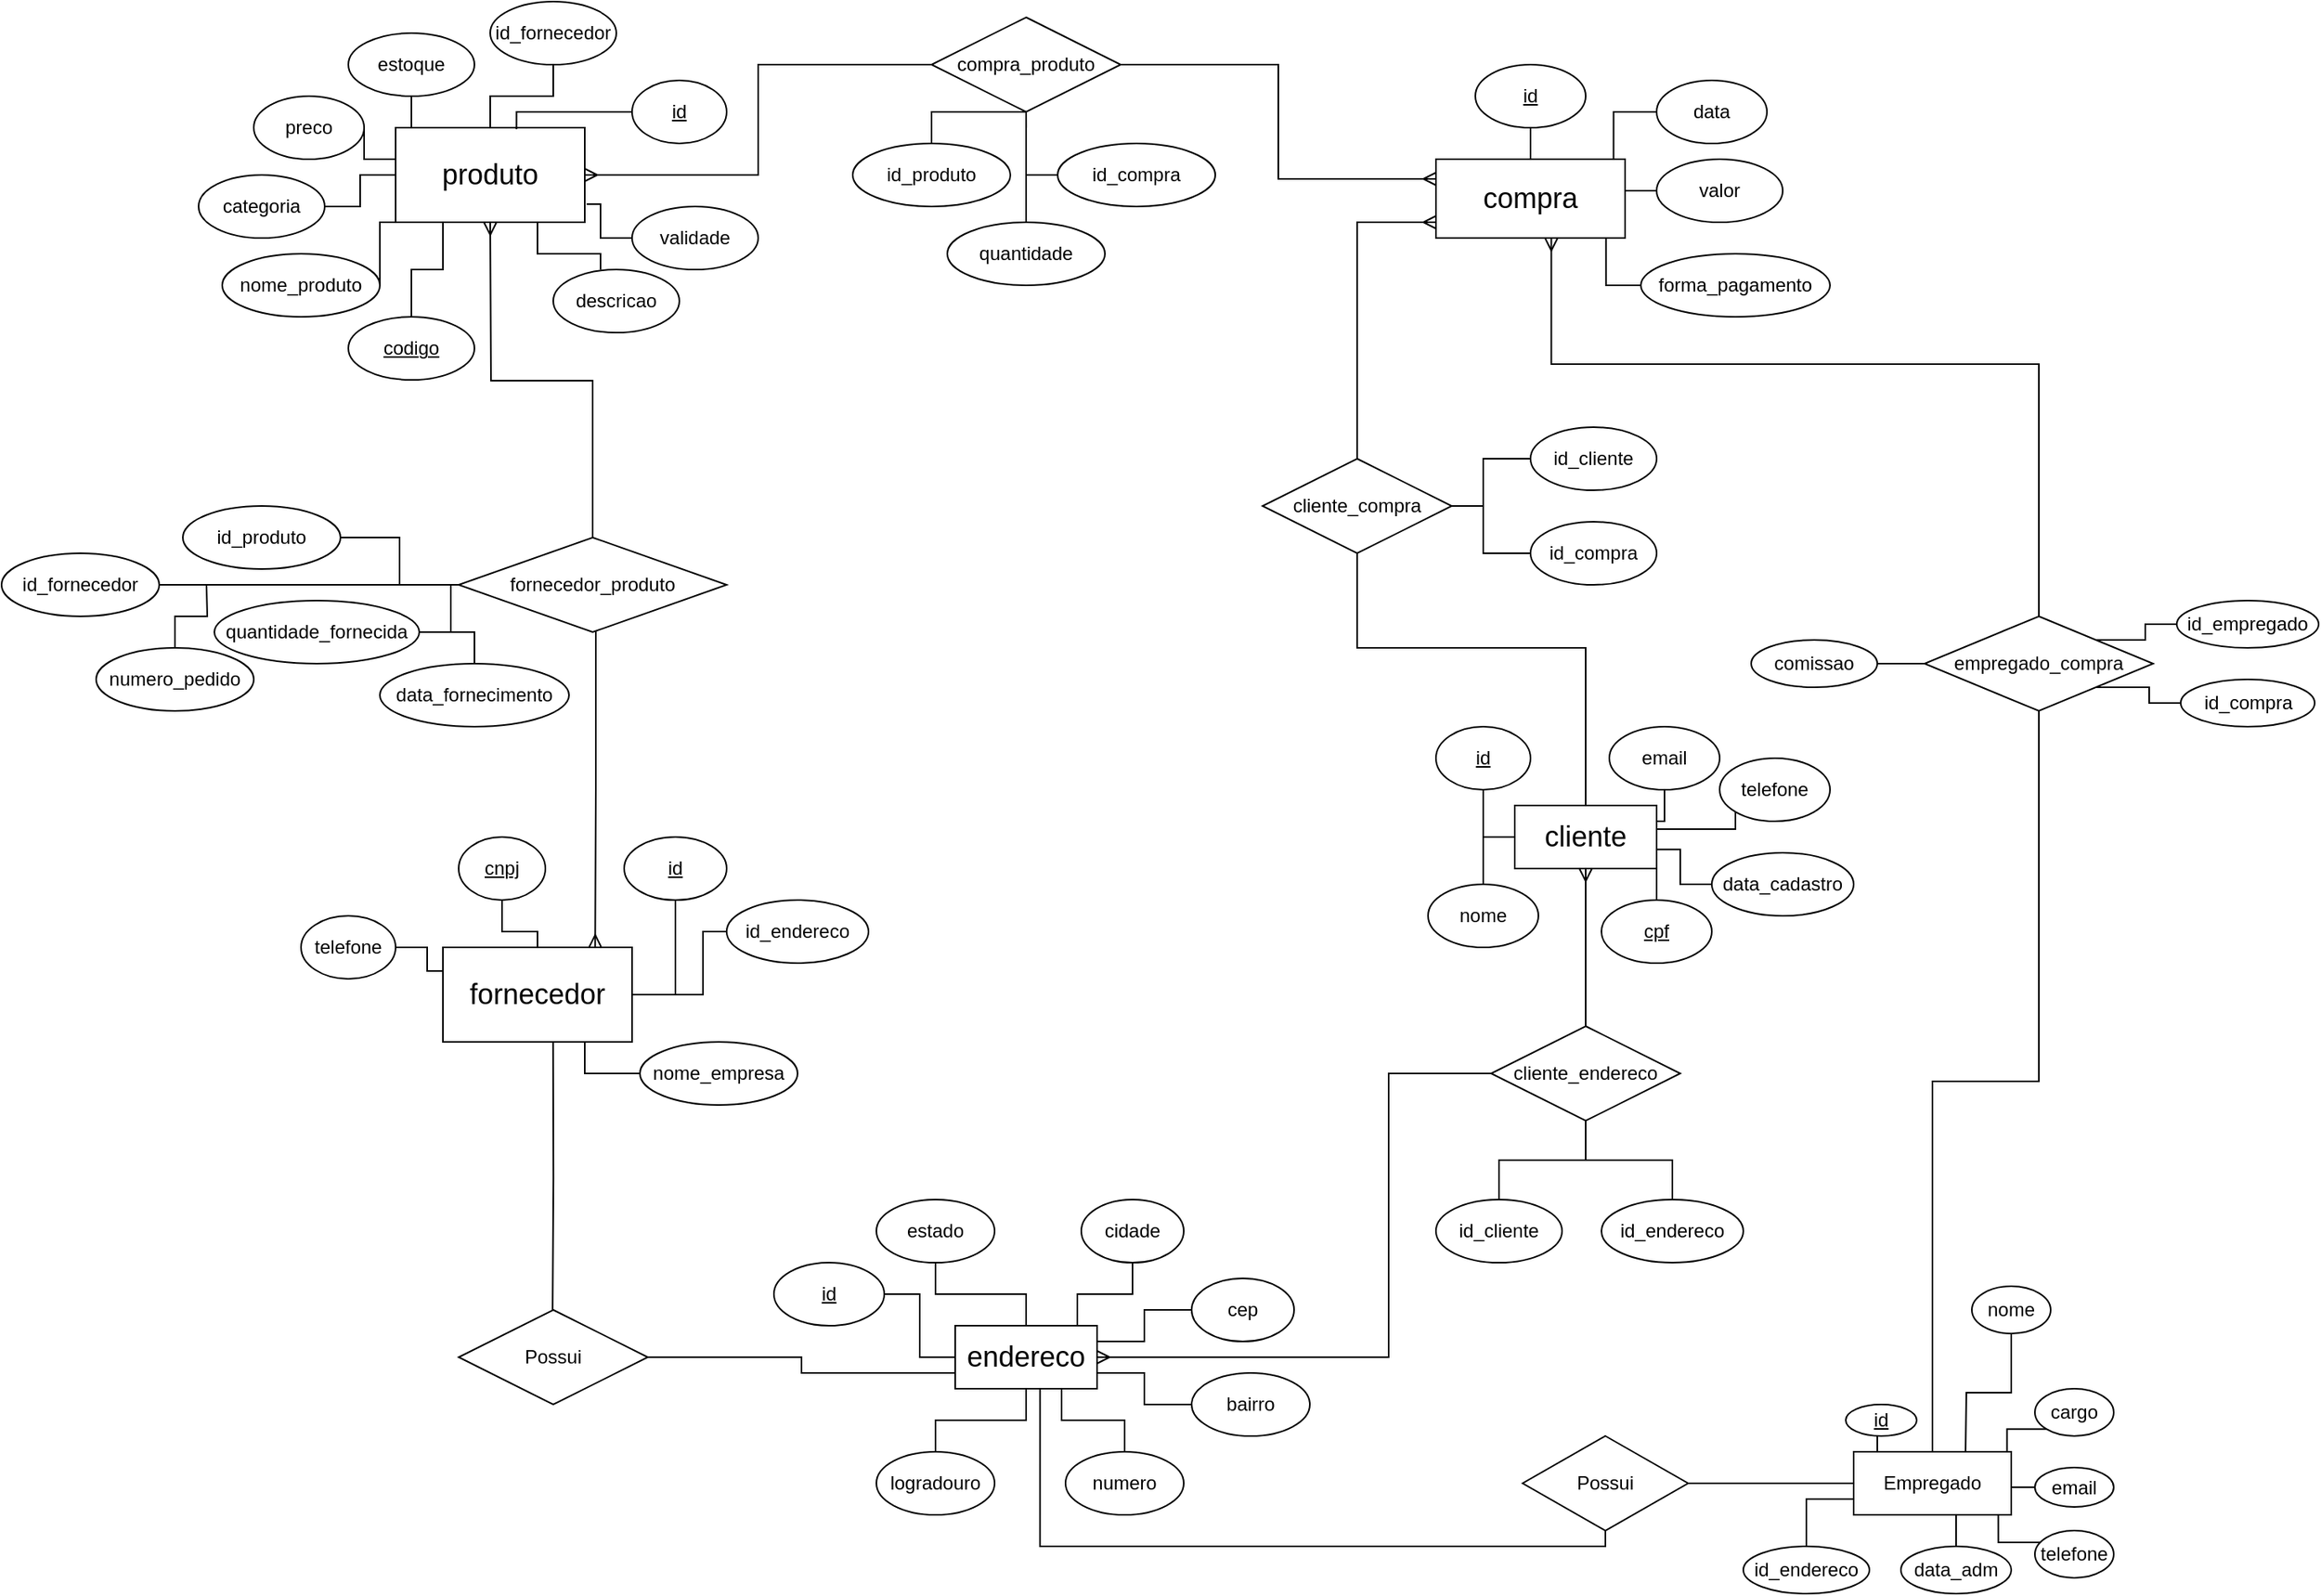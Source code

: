 <mxfile version="21.7.5" type="device">
  <diagram id="R2lEEEUBdFMjLlhIrx00" name="Page-1">
    <mxGraphModel dx="2751" dy="2573" grid="1" gridSize="10" guides="1" tooltips="1" connect="1" arrows="1" fold="1" page="1" pageScale="1" pageWidth="1100" pageHeight="1700" background="none" math="0" shadow="0" extFonts="Permanent Marker^https://fonts.googleapis.com/css?family=Permanent+Marker">
      <root>
        <mxCell id="0" />
        <mxCell id="1" parent="0" />
        <mxCell id="u0Waulj6cbrL7kYw__7z-2" value="&lt;font style=&quot;font-size: 18px;&quot;&gt;produto&lt;/font&gt;" style="rounded=0;whiteSpace=wrap;html=1;" parent="1" vertex="1">
          <mxGeometry x="-450" y="-1000" width="120" height="60" as="geometry" />
        </mxCell>
        <mxCell id="M-Kk_DBBXMK0dHsBA82f-29" style="edgeStyle=orthogonalEdgeStyle;rounded=0;orthogonalLoop=1;jettySize=auto;html=1;entryX=0.083;entryY=1;entryDx=0;entryDy=0;entryPerimeter=0;endArrow=none;endFill=0;" parent="1" source="u0Waulj6cbrL7kYw__7z-3" target="u0Waulj6cbrL7kYw__7z-2" edge="1">
          <mxGeometry relative="1" as="geometry">
            <Array as="points">
              <mxPoint x="-460" y="-940" />
            </Array>
          </mxGeometry>
        </mxCell>
        <mxCell id="u0Waulj6cbrL7kYw__7z-3" value="&lt;span style=&quot;font-weight: normal;&quot;&gt;nome_produto&lt;/span&gt;" style="ellipse;whiteSpace=wrap;html=1;fontStyle=1" parent="1" vertex="1">
          <mxGeometry x="-560" y="-920" width="100" height="40" as="geometry" />
        </mxCell>
        <mxCell id="M-Kk_DBBXMK0dHsBA82f-142" style="edgeStyle=orthogonalEdgeStyle;rounded=0;orthogonalLoop=1;jettySize=auto;html=1;entryX=0.25;entryY=1;entryDx=0;entryDy=0;endArrow=none;endFill=0;" parent="1" source="u0Waulj6cbrL7kYw__7z-4" target="u0Waulj6cbrL7kYw__7z-2" edge="1">
          <mxGeometry relative="1" as="geometry" />
        </mxCell>
        <mxCell id="u0Waulj6cbrL7kYw__7z-4" value="&lt;u&gt;codigo&lt;/u&gt;" style="ellipse;whiteSpace=wrap;html=1;" parent="1" vertex="1">
          <mxGeometry x="-480" y="-880" width="80" height="40" as="geometry" />
        </mxCell>
        <mxCell id="u0Waulj6cbrL7kYw__7z-5" value="descricao" style="ellipse;whiteSpace=wrap;html=1;" parent="1" vertex="1">
          <mxGeometry x="-350" y="-910" width="80" height="40" as="geometry" />
        </mxCell>
        <mxCell id="M-Kk_DBBXMK0dHsBA82f-87" value="" style="edgeStyle=orthogonalEdgeStyle;rounded=0;orthogonalLoop=1;jettySize=auto;html=1;endArrow=none;endFill=0;" parent="1" source="u0Waulj6cbrL7kYw__7z-6" target="u0Waulj6cbrL7kYw__7z-2" edge="1">
          <mxGeometry relative="1" as="geometry" />
        </mxCell>
        <mxCell id="u0Waulj6cbrL7kYw__7z-6" value="&lt;span style=&quot;font-weight: normal;&quot;&gt;categoria&lt;/span&gt;" style="ellipse;whiteSpace=wrap;html=1;fontStyle=1" parent="1" vertex="1">
          <mxGeometry x="-575" y="-970" width="80" height="40" as="geometry" />
        </mxCell>
        <mxCell id="u0Waulj6cbrL7kYw__7z-7" value="&lt;span style=&quot;font-weight: normal;&quot;&gt;preco&lt;/span&gt;" style="ellipse;whiteSpace=wrap;html=1;fontStyle=1" parent="1" vertex="1">
          <mxGeometry x="-540" y="-1020" width="70" height="40" as="geometry" />
        </mxCell>
        <mxCell id="M-Kk_DBBXMK0dHsBA82f-26" style="edgeStyle=orthogonalEdgeStyle;rounded=0;orthogonalLoop=1;jettySize=auto;html=1;entryX=0.25;entryY=0;entryDx=0;entryDy=0;endArrow=none;endFill=0;" parent="1" source="u0Waulj6cbrL7kYw__7z-8" target="u0Waulj6cbrL7kYw__7z-2" edge="1">
          <mxGeometry relative="1" as="geometry" />
        </mxCell>
        <mxCell id="u0Waulj6cbrL7kYw__7z-8" value="&lt;span style=&quot;font-weight: normal;&quot;&gt;estoque&lt;/span&gt;" style="ellipse;whiteSpace=wrap;html=1;fontStyle=1" parent="1" vertex="1">
          <mxGeometry x="-480" y="-1060" width="80" height="40" as="geometry" />
        </mxCell>
        <mxCell id="u0Waulj6cbrL7kYw__7z-9" value="" style="endArrow=none;html=1;rounded=0;entryX=0.75;entryY=1;entryDx=0;entryDy=0;" parent="1" target="u0Waulj6cbrL7kYw__7z-2" edge="1">
          <mxGeometry width="50" height="50" relative="1" as="geometry">
            <mxPoint x="-320" y="-910" as="sourcePoint" />
            <mxPoint x="-270" y="-960" as="targetPoint" />
            <Array as="points">
              <mxPoint x="-320" y="-920" />
              <mxPoint x="-360" y="-920" />
            </Array>
          </mxGeometry>
        </mxCell>
        <mxCell id="u0Waulj6cbrL7kYw__7z-13" value="" style="endArrow=none;html=1;rounded=0;exitX=1;exitY=0.5;exitDx=0;exitDy=0;" parent="1" source="u0Waulj6cbrL7kYw__7z-7" edge="1">
          <mxGeometry width="50" height="50" relative="1" as="geometry">
            <mxPoint x="-460" y="-960" as="sourcePoint" />
            <mxPoint x="-450" y="-980" as="targetPoint" />
            <Array as="points">
              <mxPoint x="-470" y="-980" />
            </Array>
          </mxGeometry>
        </mxCell>
        <mxCell id="u0Waulj6cbrL7kYw__7z-16" value="&lt;font style=&quot;font-size: 18px;&quot;&gt;cliente&lt;br&gt;&lt;/font&gt;" style="rounded=0;whiteSpace=wrap;html=1;" parent="1" vertex="1">
          <mxGeometry x="260" y="-570" width="90" height="40" as="geometry" />
        </mxCell>
        <mxCell id="qwGrxkF3Ybjj59Ug6xA2-4" style="edgeStyle=orthogonalEdgeStyle;rounded=0;orthogonalLoop=1;jettySize=auto;html=1;entryX=0;entryY=0.5;entryDx=0;entryDy=0;endArrow=none;endFill=0;" edge="1" parent="1" source="u0Waulj6cbrL7kYw__7z-17" target="u0Waulj6cbrL7kYw__7z-16">
          <mxGeometry relative="1" as="geometry" />
        </mxCell>
        <mxCell id="u0Waulj6cbrL7kYw__7z-17" value="&lt;span style=&quot;font-weight: normal;&quot;&gt;nome&lt;/span&gt;" style="ellipse;whiteSpace=wrap;html=1;fontStyle=1" parent="1" vertex="1">
          <mxGeometry x="205" y="-520" width="70" height="40" as="geometry" />
        </mxCell>
        <mxCell id="M-Kk_DBBXMK0dHsBA82f-85" style="edgeStyle=orthogonalEdgeStyle;rounded=0;orthogonalLoop=1;jettySize=auto;html=1;entryX=0.911;entryY=0.998;entryDx=0;entryDy=0;entryPerimeter=0;endArrow=none;endFill=0;" parent="1" source="u0Waulj6cbrL7kYw__7z-18" target="u0Waulj6cbrL7kYw__7z-16" edge="1">
          <mxGeometry relative="1" as="geometry" />
        </mxCell>
        <mxCell id="u0Waulj6cbrL7kYw__7z-18" value="&lt;u&gt;cpf&lt;/u&gt;" style="ellipse;whiteSpace=wrap;html=1;" parent="1" vertex="1">
          <mxGeometry x="315" y="-510" width="70" height="40" as="geometry" />
        </mxCell>
        <mxCell id="M-Kk_DBBXMK0dHsBA82f-94" style="edgeStyle=orthogonalEdgeStyle;rounded=0;orthogonalLoop=1;jettySize=auto;html=1;endArrow=none;endFill=0;" parent="1" source="u0Waulj6cbrL7kYw__7z-20" edge="1">
          <mxGeometry relative="1" as="geometry">
            <Array as="points">
              <mxPoint x="400" y="-555" />
              <mxPoint x="350" y="-555" />
            </Array>
            <mxPoint x="350" y="-550" as="targetPoint" />
          </mxGeometry>
        </mxCell>
        <mxCell id="u0Waulj6cbrL7kYw__7z-20" value="&lt;span style=&quot;font-weight: normal;&quot;&gt;telefone&lt;/span&gt;" style="ellipse;whiteSpace=wrap;html=1;fontStyle=1" parent="1" vertex="1">
          <mxGeometry x="390" y="-600" width="70" height="40" as="geometry" />
        </mxCell>
        <mxCell id="M-Kk_DBBXMK0dHsBA82f-93" style="edgeStyle=orthogonalEdgeStyle;rounded=0;orthogonalLoop=1;jettySize=auto;html=1;entryX=1;entryY=0.25;entryDx=0;entryDy=0;endArrow=none;endFill=0;" parent="1" source="u0Waulj6cbrL7kYw__7z-21" target="u0Waulj6cbrL7kYw__7z-16" edge="1">
          <mxGeometry relative="1" as="geometry" />
        </mxCell>
        <mxCell id="u0Waulj6cbrL7kYw__7z-21" value="&lt;span style=&quot;font-weight: normal;&quot;&gt;email&lt;/span&gt;" style="ellipse;whiteSpace=wrap;html=1;fontStyle=1" parent="1" vertex="1">
          <mxGeometry x="320" y="-620" width="70" height="40" as="geometry" />
        </mxCell>
        <mxCell id="u0Waulj6cbrL7kYw__7z-29" value="&lt;font style=&quot;font-size: 18px;&quot;&gt;fornecedor&lt;/font&gt;" style="rounded=0;whiteSpace=wrap;html=1;" parent="1" vertex="1">
          <mxGeometry x="-420" y="-480" width="120" height="60" as="geometry" />
        </mxCell>
        <mxCell id="M-Kk_DBBXMK0dHsBA82f-38" style="edgeStyle=orthogonalEdgeStyle;rounded=0;orthogonalLoop=1;jettySize=auto;html=1;entryX=0.75;entryY=1;entryDx=0;entryDy=0;endArrow=none;endFill=0;" parent="1" source="u0Waulj6cbrL7kYw__7z-32" target="u0Waulj6cbrL7kYw__7z-29" edge="1">
          <mxGeometry relative="1" as="geometry" />
        </mxCell>
        <mxCell id="u0Waulj6cbrL7kYw__7z-32" value="nome_empresa" style="ellipse;whiteSpace=wrap;html=1;" parent="1" vertex="1">
          <mxGeometry x="-295" y="-420" width="100" height="40" as="geometry" />
        </mxCell>
        <mxCell id="qwGrxkF3Ybjj59Ug6xA2-14" style="edgeStyle=orthogonalEdgeStyle;rounded=0;orthogonalLoop=1;jettySize=auto;html=1;entryX=0;entryY=0.25;entryDx=0;entryDy=0;endArrow=none;endFill=0;" edge="1" parent="1" source="u0Waulj6cbrL7kYw__7z-33" target="u0Waulj6cbrL7kYw__7z-29">
          <mxGeometry relative="1" as="geometry" />
        </mxCell>
        <mxCell id="u0Waulj6cbrL7kYw__7z-33" value="&lt;span style=&quot;font-weight: 400;&quot;&gt;telefone&lt;/span&gt;" style="ellipse;whiteSpace=wrap;html=1;fontStyle=1" parent="1" vertex="1">
          <mxGeometry x="-510" y="-500" width="60" height="40" as="geometry" />
        </mxCell>
        <mxCell id="M-Kk_DBBXMK0dHsBA82f-30" style="edgeStyle=orthogonalEdgeStyle;rounded=0;orthogonalLoop=1;jettySize=auto;html=1;entryX=0.5;entryY=0;entryDx=0;entryDy=0;endArrow=none;endFill=0;" parent="1" source="u0Waulj6cbrL7kYw__7z-35" target="u0Waulj6cbrL7kYw__7z-29" edge="1">
          <mxGeometry relative="1" as="geometry" />
        </mxCell>
        <mxCell id="u0Waulj6cbrL7kYw__7z-35" value="&lt;span style=&quot;font-weight: normal;&quot;&gt;&lt;u&gt;cnpj&lt;/u&gt;&lt;br&gt;&lt;/span&gt;" style="ellipse;whiteSpace=wrap;html=1;fontStyle=1" parent="1" vertex="1">
          <mxGeometry x="-410" y="-550" width="55" height="40" as="geometry" />
        </mxCell>
        <mxCell id="M-Kk_DBBXMK0dHsBA82f-1" value="&lt;font style=&quot;font-size: 18px;&quot;&gt;compra&lt;/font&gt;" style="rounded=0;whiteSpace=wrap;html=1;" parent="1" vertex="1">
          <mxGeometry x="210" y="-980" width="120" height="50" as="geometry" />
        </mxCell>
        <mxCell id="M-Kk_DBBXMK0dHsBA82f-48" style="edgeStyle=orthogonalEdgeStyle;rounded=0;orthogonalLoop=1;jettySize=auto;html=1;entryX=0.899;entryY=1;entryDx=0;entryDy=0;entryPerimeter=0;endArrow=none;endFill=0;" parent="1" source="M-Kk_DBBXMK0dHsBA82f-4" target="M-Kk_DBBXMK0dHsBA82f-1" edge="1">
          <mxGeometry relative="1" as="geometry" />
        </mxCell>
        <mxCell id="M-Kk_DBBXMK0dHsBA82f-4" value="forma_pagamento" style="ellipse;whiteSpace=wrap;html=1;" parent="1" vertex="1">
          <mxGeometry x="340" y="-920" width="120" height="40" as="geometry" />
        </mxCell>
        <mxCell id="M-Kk_DBBXMK0dHsBA82f-49" style="edgeStyle=orthogonalEdgeStyle;rounded=0;orthogonalLoop=1;jettySize=auto;html=1;entryX=1;entryY=0.5;entryDx=0;entryDy=0;endArrow=none;endFill=0;" parent="1" source="M-Kk_DBBXMK0dHsBA82f-5" target="M-Kk_DBBXMK0dHsBA82f-1" edge="1">
          <mxGeometry relative="1" as="geometry" />
        </mxCell>
        <mxCell id="M-Kk_DBBXMK0dHsBA82f-5" value="&lt;span style=&quot;font-weight: normal;&quot;&gt;valor&lt;/span&gt;" style="ellipse;whiteSpace=wrap;html=1;fontStyle=1" parent="1" vertex="1">
          <mxGeometry x="350" y="-980" width="80" height="40" as="geometry" />
        </mxCell>
        <mxCell id="M-Kk_DBBXMK0dHsBA82f-51" style="edgeStyle=orthogonalEdgeStyle;rounded=0;orthogonalLoop=1;jettySize=auto;html=1;entryX=0.939;entryY=-0.004;entryDx=0;entryDy=0;entryPerimeter=0;endArrow=none;endFill=0;" parent="1" source="M-Kk_DBBXMK0dHsBA82f-6" target="M-Kk_DBBXMK0dHsBA82f-1" edge="1">
          <mxGeometry relative="1" as="geometry" />
        </mxCell>
        <mxCell id="M-Kk_DBBXMK0dHsBA82f-6" value="&lt;span style=&quot;font-weight: normal;&quot;&gt;data&lt;/span&gt;" style="ellipse;whiteSpace=wrap;html=1;fontStyle=1" parent="1" vertex="1">
          <mxGeometry x="350" y="-1030" width="70" height="40" as="geometry" />
        </mxCell>
        <mxCell id="qwGrxkF3Ybjj59Ug6xA2-3" style="edgeStyle=orthogonalEdgeStyle;rounded=0;orthogonalLoop=1;jettySize=auto;html=1;entryX=0;entryY=0.5;entryDx=0;entryDy=0;endArrow=none;endFill=0;" edge="1" parent="1" source="M-Kk_DBBXMK0dHsBA82f-12" target="u0Waulj6cbrL7kYw__7z-16">
          <mxGeometry relative="1" as="geometry" />
        </mxCell>
        <mxCell id="M-Kk_DBBXMK0dHsBA82f-12" value="&lt;span style=&quot;font-weight: normal;&quot;&gt;&lt;u&gt;id&lt;/u&gt;&lt;/span&gt;" style="ellipse;whiteSpace=wrap;html=1;fontStyle=1" parent="1" vertex="1">
          <mxGeometry x="210" y="-620" width="60" height="40" as="geometry" />
        </mxCell>
        <mxCell id="M-Kk_DBBXMK0dHsBA82f-28" style="edgeStyle=orthogonalEdgeStyle;rounded=0;orthogonalLoop=1;jettySize=auto;html=1;entryX=0.639;entryY=0.017;entryDx=0;entryDy=0;entryPerimeter=0;endArrow=none;endFill=0;" parent="1" source="M-Kk_DBBXMK0dHsBA82f-15" target="u0Waulj6cbrL7kYw__7z-2" edge="1">
          <mxGeometry relative="1" as="geometry">
            <Array as="points">
              <mxPoint x="-335" y="-1010" />
              <mxPoint x="-373" y="-1010" />
            </Array>
          </mxGeometry>
        </mxCell>
        <mxCell id="M-Kk_DBBXMK0dHsBA82f-15" value="&lt;span style=&quot;font-weight: normal;&quot;&gt;&lt;u&gt;id&lt;/u&gt;&lt;/span&gt;" style="ellipse;whiteSpace=wrap;html=1;fontStyle=1" parent="1" vertex="1">
          <mxGeometry x="-300" y="-1030" width="60" height="40" as="geometry" />
        </mxCell>
        <mxCell id="M-Kk_DBBXMK0dHsBA82f-19" value="&lt;span style=&quot;font-weight: 400;&quot;&gt;&lt;u&gt;id&lt;/u&gt;&lt;/span&gt;" style="ellipse;whiteSpace=wrap;html=1;fontStyle=1" parent="1" vertex="1">
          <mxGeometry x="235" y="-1040" width="70" height="40" as="geometry" />
        </mxCell>
        <mxCell id="M-Kk_DBBXMK0dHsBA82f-41" style="edgeStyle=orthogonalEdgeStyle;rounded=0;orthogonalLoop=1;jettySize=auto;html=1;endArrow=ERmany;endFill=0;" parent="1" source="M-Kk_DBBXMK0dHsBA82f-22" edge="1">
          <mxGeometry relative="1" as="geometry">
            <mxPoint x="210" y="-940" as="targetPoint" />
            <Array as="points">
              <mxPoint x="160" y="-940" />
              <mxPoint x="210" y="-940" />
            </Array>
          </mxGeometry>
        </mxCell>
        <mxCell id="qwGrxkF3Ybjj59Ug6xA2-5" style="edgeStyle=orthogonalEdgeStyle;rounded=0;orthogonalLoop=1;jettySize=auto;html=1;entryX=0.5;entryY=0;entryDx=0;entryDy=0;endArrow=none;endFill=0;" edge="1" parent="1" source="M-Kk_DBBXMK0dHsBA82f-22" target="u0Waulj6cbrL7kYw__7z-16">
          <mxGeometry relative="1" as="geometry">
            <Array as="points">
              <mxPoint x="160" y="-670" />
              <mxPoint x="305" y="-670" />
            </Array>
          </mxGeometry>
        </mxCell>
        <mxCell id="M-Kk_DBBXMK0dHsBA82f-22" value="cliente_compra" style="shape=rhombus;perimeter=rhombusPerimeter;whiteSpace=wrap;html=1;align=center;" parent="1" vertex="1">
          <mxGeometry x="100" y="-790" width="120" height="60" as="geometry" />
        </mxCell>
        <mxCell id="M-Kk_DBBXMK0dHsBA82f-40" style="edgeStyle=orthogonalEdgeStyle;rounded=0;orthogonalLoop=1;jettySize=auto;html=1;entryX=1;entryY=0.5;entryDx=0;entryDy=0;endArrow=none;endFill=0;" parent="1" source="M-Kk_DBBXMK0dHsBA82f-39" target="u0Waulj6cbrL7kYw__7z-29" edge="1">
          <mxGeometry relative="1" as="geometry" />
        </mxCell>
        <mxCell id="M-Kk_DBBXMK0dHsBA82f-39" value="id" style="ellipse;whiteSpace=wrap;html=1;align=center;fontStyle=4;" parent="1" vertex="1">
          <mxGeometry x="-305" y="-550" width="65" height="40" as="geometry" />
        </mxCell>
        <mxCell id="M-Kk_DBBXMK0dHsBA82f-46" style="edgeStyle=orthogonalEdgeStyle;rounded=0;orthogonalLoop=1;jettySize=auto;html=1;exitX=0;exitY=0.5;exitDx=0;exitDy=0;entryX=1;entryY=0.5;entryDx=0;entryDy=0;endArrow=none;endFill=0;" parent="1" source="M-Kk_DBBXMK0dHsBA82f-44" target="M-Kk_DBBXMK0dHsBA82f-22" edge="1">
          <mxGeometry relative="1" as="geometry">
            <Array as="points">
              <mxPoint x="240" y="-790" />
              <mxPoint x="240" y="-760" />
            </Array>
          </mxGeometry>
        </mxCell>
        <mxCell id="M-Kk_DBBXMK0dHsBA82f-44" value="id_cliente" style="ellipse;whiteSpace=wrap;html=1;align=center;" parent="1" vertex="1">
          <mxGeometry x="270" y="-810" width="80" height="40" as="geometry" />
        </mxCell>
        <mxCell id="M-Kk_DBBXMK0dHsBA82f-47" style="edgeStyle=orthogonalEdgeStyle;rounded=0;orthogonalLoop=1;jettySize=auto;html=1;endArrow=none;endFill=0;" parent="1" source="M-Kk_DBBXMK0dHsBA82f-45" edge="1">
          <mxGeometry relative="1" as="geometry">
            <mxPoint x="220" y="-760" as="targetPoint" />
            <Array as="points">
              <mxPoint x="240" y="-730" />
              <mxPoint x="240" y="-760" />
            </Array>
          </mxGeometry>
        </mxCell>
        <mxCell id="M-Kk_DBBXMK0dHsBA82f-45" value="id_compra" style="ellipse;whiteSpace=wrap;html=1;align=center;" parent="1" vertex="1">
          <mxGeometry x="270" y="-750" width="80" height="40" as="geometry" />
        </mxCell>
        <mxCell id="M-Kk_DBBXMK0dHsBA82f-53" value="" style="endArrow=none;html=1;rounded=0;exitX=0.5;exitY=1;exitDx=0;exitDy=0;entryX=0.5;entryY=0;entryDx=0;entryDy=0;" parent="1" source="M-Kk_DBBXMK0dHsBA82f-19" target="M-Kk_DBBXMK0dHsBA82f-1" edge="1">
          <mxGeometry relative="1" as="geometry">
            <mxPoint x="130" y="-980" as="sourcePoint" />
            <mxPoint x="290" y="-980" as="targetPoint" />
          </mxGeometry>
        </mxCell>
        <mxCell id="M-Kk_DBBXMK0dHsBA82f-59" style="edgeStyle=orthogonalEdgeStyle;rounded=0;orthogonalLoop=1;jettySize=auto;html=1;entryX=1;entryY=0.5;entryDx=0;entryDy=0;endArrow=ERmany;endFill=0;exitX=0;exitY=0.5;exitDx=0;exitDy=0;" parent="1" source="M-Kk_DBBXMK0dHsBA82f-128" target="u0Waulj6cbrL7kYw__7z-2" edge="1">
          <mxGeometry relative="1" as="geometry">
            <mxPoint x="-109.943" y="-1029.971" as="sourcePoint" />
          </mxGeometry>
        </mxCell>
        <mxCell id="M-Kk_DBBXMK0dHsBA82f-60" style="edgeStyle=orthogonalEdgeStyle;rounded=0;orthogonalLoop=1;jettySize=auto;html=1;entryX=0;entryY=0.25;entryDx=0;entryDy=0;endArrow=ERmany;endFill=0;exitX=1;exitY=0.5;exitDx=0;exitDy=0;" parent="1" source="M-Kk_DBBXMK0dHsBA82f-128" target="M-Kk_DBBXMK0dHsBA82f-1" edge="1">
          <mxGeometry relative="1" as="geometry">
            <mxPoint x="9.943" y="-1029.971" as="sourcePoint" />
          </mxGeometry>
        </mxCell>
        <mxCell id="M-Kk_DBBXMK0dHsBA82f-69" value="" style="edgeStyle=orthogonalEdgeStyle;rounded=0;orthogonalLoop=1;jettySize=auto;html=1;endArrow=none;endFill=0;" parent="1" source="M-Kk_DBBXMK0dHsBA82f-63" edge="1">
          <mxGeometry relative="1" as="geometry">
            <mxPoint x="-49.957" y="-1000.022" as="targetPoint" />
          </mxGeometry>
        </mxCell>
        <mxCell id="M-Kk_DBBXMK0dHsBA82f-63" value="id_compra" style="ellipse;whiteSpace=wrap;html=1;align=center;" parent="1" vertex="1">
          <mxGeometry x="-30" y="-990" width="100" height="40" as="geometry" />
        </mxCell>
        <mxCell id="M-Kk_DBBXMK0dHsBA82f-68" style="edgeStyle=orthogonalEdgeStyle;rounded=0;orthogonalLoop=1;jettySize=auto;html=1;entryX=0.5;entryY=1;entryDx=0;entryDy=0;endArrow=none;endFill=0;" parent="1" source="M-Kk_DBBXMK0dHsBA82f-64" target="M-Kk_DBBXMK0dHsBA82f-128" edge="1">
          <mxGeometry relative="1" as="geometry">
            <mxPoint x="-50" y="-1000" as="targetPoint" />
          </mxGeometry>
        </mxCell>
        <mxCell id="M-Kk_DBBXMK0dHsBA82f-64" value="id_produto" style="ellipse;whiteSpace=wrap;html=1;align=center;" parent="1" vertex="1">
          <mxGeometry x="-160" y="-990" width="100" height="40" as="geometry" />
        </mxCell>
        <mxCell id="M-Kk_DBBXMK0dHsBA82f-72" style="edgeStyle=orthogonalEdgeStyle;rounded=0;orthogonalLoop=1;jettySize=auto;html=1;endArrow=none;endFill=0;" parent="1" source="M-Kk_DBBXMK0dHsBA82f-71" edge="1">
          <mxGeometry relative="1" as="geometry">
            <mxPoint x="-50" y="-970" as="targetPoint" />
          </mxGeometry>
        </mxCell>
        <mxCell id="M-Kk_DBBXMK0dHsBA82f-71" value="quantidade" style="ellipse;whiteSpace=wrap;html=1;align=center;" parent="1" vertex="1">
          <mxGeometry x="-100" y="-940" width="100" height="40" as="geometry" />
        </mxCell>
        <mxCell id="M-Kk_DBBXMK0dHsBA82f-88" value="&lt;font style=&quot;font-size: 18px;&quot;&gt;endereco&lt;/font&gt;" style="whiteSpace=wrap;html=1;align=center;" parent="1" vertex="1">
          <mxGeometry x="-95" y="-240" width="90" height="40" as="geometry" />
        </mxCell>
        <mxCell id="M-Kk_DBBXMK0dHsBA82f-103" value="" style="edgeStyle=orthogonalEdgeStyle;rounded=0;orthogonalLoop=1;jettySize=auto;html=1;endArrow=none;endFill=0;" parent="1" source="M-Kk_DBBXMK0dHsBA82f-95" target="M-Kk_DBBXMK0dHsBA82f-88" edge="1">
          <mxGeometry relative="1" as="geometry" />
        </mxCell>
        <mxCell id="M-Kk_DBBXMK0dHsBA82f-95" value="logradouro" style="ellipse;whiteSpace=wrap;html=1;align=center;" parent="1" vertex="1">
          <mxGeometry x="-145" y="-160" width="75" height="40" as="geometry" />
        </mxCell>
        <mxCell id="M-Kk_DBBXMK0dHsBA82f-107" style="edgeStyle=orthogonalEdgeStyle;rounded=0;orthogonalLoop=1;jettySize=auto;html=1;entryX=1;entryY=0.25;entryDx=0;entryDy=0;endArrow=none;endFill=0;" parent="1" source="M-Kk_DBBXMK0dHsBA82f-96" target="M-Kk_DBBXMK0dHsBA82f-88" edge="1">
          <mxGeometry relative="1" as="geometry" />
        </mxCell>
        <mxCell id="M-Kk_DBBXMK0dHsBA82f-96" value="cep" style="ellipse;whiteSpace=wrap;html=1;align=center;" parent="1" vertex="1">
          <mxGeometry x="55" y="-270" width="65" height="40" as="geometry" />
        </mxCell>
        <mxCell id="M-Kk_DBBXMK0dHsBA82f-105" style="edgeStyle=orthogonalEdgeStyle;rounded=0;orthogonalLoop=1;jettySize=auto;html=1;entryX=0.75;entryY=1;entryDx=0;entryDy=0;endArrow=none;endFill=0;" parent="1" source="M-Kk_DBBXMK0dHsBA82f-97" target="M-Kk_DBBXMK0dHsBA82f-88" edge="1">
          <mxGeometry relative="1" as="geometry" />
        </mxCell>
        <mxCell id="M-Kk_DBBXMK0dHsBA82f-97" value="numero" style="ellipse;whiteSpace=wrap;html=1;align=center;" parent="1" vertex="1">
          <mxGeometry x="-25" y="-160" width="75" height="40" as="geometry" />
        </mxCell>
        <mxCell id="M-Kk_DBBXMK0dHsBA82f-109" style="edgeStyle=orthogonalEdgeStyle;rounded=0;orthogonalLoop=1;jettySize=auto;html=1;entryX=0.861;entryY=-0.01;entryDx=0;entryDy=0;entryPerimeter=0;endArrow=none;endFill=0;" parent="1" source="M-Kk_DBBXMK0dHsBA82f-98" target="M-Kk_DBBXMK0dHsBA82f-88" edge="1">
          <mxGeometry relative="1" as="geometry" />
        </mxCell>
        <mxCell id="M-Kk_DBBXMK0dHsBA82f-98" value="cidade" style="ellipse;whiteSpace=wrap;html=1;align=center;" parent="1" vertex="1">
          <mxGeometry x="-15" y="-320" width="65" height="40" as="geometry" />
        </mxCell>
        <mxCell id="M-Kk_DBBXMK0dHsBA82f-110" value="" style="edgeStyle=orthogonalEdgeStyle;rounded=0;orthogonalLoop=1;jettySize=auto;html=1;endArrow=none;endFill=0;" parent="1" source="M-Kk_DBBXMK0dHsBA82f-99" target="M-Kk_DBBXMK0dHsBA82f-88" edge="1">
          <mxGeometry relative="1" as="geometry" />
        </mxCell>
        <mxCell id="M-Kk_DBBXMK0dHsBA82f-99" value="estado" style="ellipse;whiteSpace=wrap;html=1;align=center;" parent="1" vertex="1">
          <mxGeometry x="-145" y="-320" width="75" height="40" as="geometry" />
        </mxCell>
        <mxCell id="M-Kk_DBBXMK0dHsBA82f-106" style="edgeStyle=orthogonalEdgeStyle;rounded=0;orthogonalLoop=1;jettySize=auto;html=1;entryX=1;entryY=0.75;entryDx=0;entryDy=0;endArrow=none;endFill=0;" parent="1" source="M-Kk_DBBXMK0dHsBA82f-100" target="M-Kk_DBBXMK0dHsBA82f-88" edge="1">
          <mxGeometry relative="1" as="geometry" />
        </mxCell>
        <mxCell id="M-Kk_DBBXMK0dHsBA82f-100" value="bairro" style="ellipse;whiteSpace=wrap;html=1;align=center;" parent="1" vertex="1">
          <mxGeometry x="55" y="-210" width="75" height="40" as="geometry" />
        </mxCell>
        <mxCell id="M-Kk_DBBXMK0dHsBA82f-112" value="" style="edgeStyle=orthogonalEdgeStyle;rounded=0;orthogonalLoop=1;jettySize=auto;html=1;endArrow=none;endFill=0;" parent="1" source="M-Kk_DBBXMK0dHsBA82f-111" target="M-Kk_DBBXMK0dHsBA82f-88" edge="1">
          <mxGeometry relative="1" as="geometry" />
        </mxCell>
        <mxCell id="M-Kk_DBBXMK0dHsBA82f-111" value="&lt;u&gt;id&lt;/u&gt;" style="ellipse;whiteSpace=wrap;html=1;align=center;" parent="1" vertex="1">
          <mxGeometry x="-210" y="-280" width="70" height="40" as="geometry" />
        </mxCell>
        <mxCell id="M-Kk_DBBXMK0dHsBA82f-135" value="" style="edgeStyle=orthogonalEdgeStyle;rounded=0;orthogonalLoop=1;jettySize=auto;html=1;endArrow=none;endFill=0;" parent="1" source="M-Kk_DBBXMK0dHsBA82f-118" target="M-Kk_DBBXMK0dHsBA82f-130" edge="1">
          <mxGeometry relative="1" as="geometry" />
        </mxCell>
        <mxCell id="M-Kk_DBBXMK0dHsBA82f-118" value="id_cliente" style="ellipse;whiteSpace=wrap;html=1;align=center;" parent="1" vertex="1">
          <mxGeometry x="210" y="-320" width="80" height="40" as="geometry" />
        </mxCell>
        <mxCell id="M-Kk_DBBXMK0dHsBA82f-136" value="" style="edgeStyle=orthogonalEdgeStyle;rounded=0;orthogonalLoop=1;jettySize=auto;html=1;endArrow=none;endFill=0;" parent="1" source="M-Kk_DBBXMK0dHsBA82f-120" target="M-Kk_DBBXMK0dHsBA82f-130" edge="1">
          <mxGeometry relative="1" as="geometry" />
        </mxCell>
        <mxCell id="M-Kk_DBBXMK0dHsBA82f-120" value="id_endereco" style="ellipse;whiteSpace=wrap;html=1;align=center;" parent="1" vertex="1">
          <mxGeometry x="315" y="-320" width="90" height="40" as="geometry" />
        </mxCell>
        <mxCell id="M-Kk_DBBXMK0dHsBA82f-124" value="" style="edgeStyle=orthogonalEdgeStyle;rounded=0;orthogonalLoop=1;jettySize=auto;html=1;entryX=1.01;entryY=0.808;entryDx=0;entryDy=0;entryPerimeter=0;endArrow=none;endFill=0;" parent="1" source="M-Kk_DBBXMK0dHsBA82f-122" target="u0Waulj6cbrL7kYw__7z-2" edge="1">
          <mxGeometry relative="1" as="geometry" />
        </mxCell>
        <mxCell id="M-Kk_DBBXMK0dHsBA82f-122" value="validade" style="ellipse;whiteSpace=wrap;html=1;" parent="1" vertex="1">
          <mxGeometry x="-300" y="-950" width="80" height="40" as="geometry" />
        </mxCell>
        <mxCell id="M-Kk_DBBXMK0dHsBA82f-127" value="" style="edgeStyle=orthogonalEdgeStyle;rounded=0;orthogonalLoop=1;jettySize=auto;html=1;endArrow=none;endFill=0;" parent="1" source="M-Kk_DBBXMK0dHsBA82f-126" target="u0Waulj6cbrL7kYw__7z-2" edge="1">
          <mxGeometry relative="1" as="geometry" />
        </mxCell>
        <mxCell id="M-Kk_DBBXMK0dHsBA82f-126" value="&lt;span style=&quot;font-weight: normal;&quot;&gt;id_fornecedor&lt;/span&gt;" style="ellipse;whiteSpace=wrap;html=1;fontStyle=1" parent="1" vertex="1">
          <mxGeometry x="-390" y="-1080" width="80" height="40" as="geometry" />
        </mxCell>
        <mxCell id="M-Kk_DBBXMK0dHsBA82f-128" value="compra_produto" style="shape=rhombus;perimeter=rhombusPerimeter;whiteSpace=wrap;html=1;align=center;" parent="1" vertex="1">
          <mxGeometry x="-110" y="-1070" width="120" height="60" as="geometry" />
        </mxCell>
        <mxCell id="qwGrxkF3Ybjj59Ug6xA2-1" style="edgeStyle=orthogonalEdgeStyle;rounded=0;orthogonalLoop=1;jettySize=auto;html=1;entryX=1;entryY=0.5;entryDx=0;entryDy=0;endArrow=ERmany;endFill=0;" edge="1" parent="1" source="M-Kk_DBBXMK0dHsBA82f-130" target="M-Kk_DBBXMK0dHsBA82f-88">
          <mxGeometry relative="1" as="geometry">
            <Array as="points">
              <mxPoint x="180" y="-400" />
              <mxPoint x="180" y="-220" />
            </Array>
          </mxGeometry>
        </mxCell>
        <mxCell id="qwGrxkF3Ybjj59Ug6xA2-2" style="edgeStyle=orthogonalEdgeStyle;rounded=0;orthogonalLoop=1;jettySize=auto;html=1;entryX=0.5;entryY=1;entryDx=0;entryDy=0;endArrow=ERmany;endFill=0;" edge="1" parent="1" source="M-Kk_DBBXMK0dHsBA82f-130" target="u0Waulj6cbrL7kYw__7z-16">
          <mxGeometry relative="1" as="geometry" />
        </mxCell>
        <mxCell id="M-Kk_DBBXMK0dHsBA82f-130" value="cliente_endereco" style="shape=rhombus;perimeter=rhombusPerimeter;whiteSpace=wrap;html=1;align=center;" parent="1" vertex="1">
          <mxGeometry x="245" y="-430" width="120" height="60" as="geometry" />
        </mxCell>
        <mxCell id="M-Kk_DBBXMK0dHsBA82f-139" style="edgeStyle=orthogonalEdgeStyle;rounded=0;orthogonalLoop=1;jettySize=auto;html=1;endArrow=ERmany;endFill=0;" parent="1" source="M-Kk_DBBXMK0dHsBA82f-137" edge="1">
          <mxGeometry relative="1" as="geometry">
            <mxPoint x="-390" y="-940" as="targetPoint" />
          </mxGeometry>
        </mxCell>
        <mxCell id="M-Kk_DBBXMK0dHsBA82f-143" style="edgeStyle=orthogonalEdgeStyle;rounded=0;orthogonalLoop=1;jettySize=auto;html=1;entryX=0.805;entryY=0.003;entryDx=0;entryDy=0;entryPerimeter=0;endArrow=ERmany;endFill=0;" parent="1" source="M-Kk_DBBXMK0dHsBA82f-137" target="u0Waulj6cbrL7kYw__7z-29" edge="1">
          <mxGeometry relative="1" as="geometry">
            <Array as="points">
              <mxPoint x="-323" y="-580" />
              <mxPoint x="-323" y="-580" />
            </Array>
          </mxGeometry>
        </mxCell>
        <mxCell id="M-Kk_DBBXMK0dHsBA82f-137" value="fornecedor_produto" style="shape=rhombus;perimeter=rhombusPerimeter;whiteSpace=wrap;html=1;align=center;" parent="1" vertex="1">
          <mxGeometry x="-410" y="-740" width="170" height="60" as="geometry" />
        </mxCell>
        <mxCell id="M-Kk_DBBXMK0dHsBA82f-145" value="" style="edgeStyle=orthogonalEdgeStyle;rounded=0;orthogonalLoop=1;jettySize=auto;html=1;endArrow=none;endFill=0;" parent="1" source="M-Kk_DBBXMK0dHsBA82f-144" target="M-Kk_DBBXMK0dHsBA82f-137" edge="1">
          <mxGeometry relative="1" as="geometry" />
        </mxCell>
        <mxCell id="M-Kk_DBBXMK0dHsBA82f-144" value="id_produto" style="ellipse;whiteSpace=wrap;html=1;align=center;" parent="1" vertex="1">
          <mxGeometry x="-585" y="-760" width="100" height="40" as="geometry" />
        </mxCell>
        <mxCell id="M-Kk_DBBXMK0dHsBA82f-147" value="" style="edgeStyle=orthogonalEdgeStyle;rounded=0;orthogonalLoop=1;jettySize=auto;html=1;endArrow=none;endFill=0;" parent="1" source="M-Kk_DBBXMK0dHsBA82f-146" target="M-Kk_DBBXMK0dHsBA82f-137" edge="1">
          <mxGeometry relative="1" as="geometry" />
        </mxCell>
        <mxCell id="M-Kk_DBBXMK0dHsBA82f-146" value="id_fornecedor" style="ellipse;whiteSpace=wrap;html=1;align=center;" parent="1" vertex="1">
          <mxGeometry x="-700" y="-730" width="100" height="40" as="geometry" />
        </mxCell>
        <mxCell id="M-Kk_DBBXMK0dHsBA82f-153" value="" style="edgeStyle=orthogonalEdgeStyle;rounded=0;orthogonalLoop=1;jettySize=auto;html=1;endArrow=none;endFill=0;" parent="1" source="M-Kk_DBBXMK0dHsBA82f-148" target="M-Kk_DBBXMK0dHsBA82f-137" edge="1">
          <mxGeometry relative="1" as="geometry" />
        </mxCell>
        <mxCell id="M-Kk_DBBXMK0dHsBA82f-148" value="quantidade_fornecida" style="ellipse;whiteSpace=wrap;html=1;align=center;" parent="1" vertex="1">
          <mxGeometry x="-565" y="-700" width="130" height="40" as="geometry" />
        </mxCell>
        <mxCell id="M-Kk_DBBXMK0dHsBA82f-155" value="" style="edgeStyle=orthogonalEdgeStyle;rounded=0;orthogonalLoop=1;jettySize=auto;html=1;endArrow=none;endFill=0;" parent="1" source="M-Kk_DBBXMK0dHsBA82f-154" edge="1">
          <mxGeometry relative="1" as="geometry">
            <mxPoint x="-420" y="-680" as="targetPoint" />
          </mxGeometry>
        </mxCell>
        <mxCell id="M-Kk_DBBXMK0dHsBA82f-154" value="data_fornecimento" style="ellipse;whiteSpace=wrap;html=1;align=center;" parent="1" vertex="1">
          <mxGeometry x="-460" y="-660" width="120" height="40" as="geometry" />
        </mxCell>
        <mxCell id="M-Kk_DBBXMK0dHsBA82f-157" value="" style="edgeStyle=orthogonalEdgeStyle;rounded=0;orthogonalLoop=1;jettySize=auto;html=1;endArrow=none;endFill=0;" parent="1" source="M-Kk_DBBXMK0dHsBA82f-156" edge="1">
          <mxGeometry relative="1" as="geometry">
            <mxPoint x="-570" y="-710" as="targetPoint" />
          </mxGeometry>
        </mxCell>
        <mxCell id="M-Kk_DBBXMK0dHsBA82f-156" value="numero_pedido" style="ellipse;whiteSpace=wrap;html=1;align=center;" parent="1" vertex="1">
          <mxGeometry x="-640" y="-670" width="100" height="40" as="geometry" />
        </mxCell>
        <mxCell id="qwGrxkF3Ybjj59Ug6xA2-8" style="edgeStyle=orthogonalEdgeStyle;rounded=0;orthogonalLoop=1;jettySize=auto;html=1;entryX=0.586;entryY=0.968;entryDx=0;entryDy=0;entryPerimeter=0;endArrow=none;endFill=0;" edge="1" parent="1">
          <mxGeometry relative="1" as="geometry">
            <mxPoint x="-350.43" y="-248.08" as="sourcePoint" />
            <mxPoint x="-350.11" y="-420.0" as="targetPoint" />
          </mxGeometry>
        </mxCell>
        <mxCell id="qwGrxkF3Ybjj59Ug6xA2-9" style="edgeStyle=orthogonalEdgeStyle;rounded=0;orthogonalLoop=1;jettySize=auto;html=1;entryX=0;entryY=0.75;entryDx=0;entryDy=0;endArrow=none;endFill=0;" edge="1" parent="1" source="qwGrxkF3Ybjj59Ug6xA2-7" target="M-Kk_DBBXMK0dHsBA82f-88">
          <mxGeometry relative="1" as="geometry" />
        </mxCell>
        <mxCell id="qwGrxkF3Ybjj59Ug6xA2-7" value="Possui" style="shape=rhombus;perimeter=rhombusPerimeter;whiteSpace=wrap;html=1;align=center;" vertex="1" parent="1">
          <mxGeometry x="-410" y="-250" width="120" height="60" as="geometry" />
        </mxCell>
        <mxCell id="qwGrxkF3Ybjj59Ug6xA2-13" style="edgeStyle=orthogonalEdgeStyle;rounded=0;orthogonalLoop=1;jettySize=auto;html=1;endArrow=none;endFill=0;" edge="1" parent="1" source="qwGrxkF3Ybjj59Ug6xA2-12">
          <mxGeometry relative="1" as="geometry">
            <mxPoint x="-300" y="-450" as="targetPoint" />
            <Array as="points">
              <mxPoint x="-255" y="-490" />
              <mxPoint x="-255" y="-450" />
              <mxPoint x="-300" y="-450" />
            </Array>
          </mxGeometry>
        </mxCell>
        <mxCell id="qwGrxkF3Ybjj59Ug6xA2-12" value="id_endereco" style="ellipse;whiteSpace=wrap;html=1;align=center;" vertex="1" parent="1">
          <mxGeometry x="-240" y="-510" width="90" height="40" as="geometry" />
        </mxCell>
        <mxCell id="qwGrxkF3Ybjj59Ug6xA2-19" style="edgeStyle=orthogonalEdgeStyle;rounded=0;orthogonalLoop=1;jettySize=auto;html=1;entryX=1.003;entryY=0.698;entryDx=0;entryDy=0;entryPerimeter=0;endArrow=none;endFill=0;" edge="1" parent="1" source="qwGrxkF3Ybjj59Ug6xA2-16" target="u0Waulj6cbrL7kYw__7z-16">
          <mxGeometry relative="1" as="geometry" />
        </mxCell>
        <mxCell id="qwGrxkF3Ybjj59Ug6xA2-16" value="&lt;span style=&quot;font-weight: normal;&quot;&gt;data_cadastro&lt;/span&gt;" style="ellipse;whiteSpace=wrap;html=1;fontStyle=1" vertex="1" parent="1">
          <mxGeometry x="385" y="-540" width="90" height="40" as="geometry" />
        </mxCell>
        <mxCell id="qwGrxkF3Ybjj59Ug6xA2-23" style="edgeStyle=orthogonalEdgeStyle;rounded=0;orthogonalLoop=1;jettySize=auto;html=1;entryX=1;entryY=0.5;entryDx=0;entryDy=0;endArrow=none;endFill=0;" edge="1" parent="1" source="qwGrxkF3Ybjj59Ug6xA2-20" target="qwGrxkF3Ybjj59Ug6xA2-22">
          <mxGeometry relative="1" as="geometry">
            <Array as="points">
              <mxPoint x="460" y="-140" />
              <mxPoint x="460" y="-140" />
            </Array>
          </mxGeometry>
        </mxCell>
        <mxCell id="qwGrxkF3Ybjj59Ug6xA2-20" value="Empregado" style="whiteSpace=wrap;html=1;align=center;" vertex="1" parent="1">
          <mxGeometry x="475" y="-160" width="100" height="40" as="geometry" />
        </mxCell>
        <mxCell id="qwGrxkF3Ybjj59Ug6xA2-24" style="edgeStyle=orthogonalEdgeStyle;rounded=0;orthogonalLoop=1;jettySize=auto;html=1;endArrow=none;endFill=0;entryX=0.598;entryY=0.997;entryDx=0;entryDy=0;entryPerimeter=0;" edge="1" parent="1" source="qwGrxkF3Ybjj59Ug6xA2-22" target="M-Kk_DBBXMK0dHsBA82f-88">
          <mxGeometry relative="1" as="geometry">
            <mxPoint x="-41" y="-198" as="targetPoint" />
            <Array as="points">
              <mxPoint x="318" y="-100" />
              <mxPoint x="-41" y="-100" />
            </Array>
          </mxGeometry>
        </mxCell>
        <mxCell id="qwGrxkF3Ybjj59Ug6xA2-22" value="Possui" style="shape=rhombus;perimeter=rhombusPerimeter;whiteSpace=wrap;html=1;align=center;" vertex="1" parent="1">
          <mxGeometry x="265" y="-170" width="105" height="60" as="geometry" />
        </mxCell>
        <mxCell id="qwGrxkF3Ybjj59Ug6xA2-31" style="edgeStyle=orthogonalEdgeStyle;rounded=0;orthogonalLoop=1;jettySize=auto;html=1;entryX=0;entryY=0.75;entryDx=0;entryDy=0;endArrow=none;endFill=0;" edge="1" parent="1" source="qwGrxkF3Ybjj59Ug6xA2-25" target="qwGrxkF3Ybjj59Ug6xA2-20">
          <mxGeometry relative="1" as="geometry" />
        </mxCell>
        <mxCell id="qwGrxkF3Ybjj59Ug6xA2-25" value="id_endereco" style="ellipse;whiteSpace=wrap;html=1;align=center;" vertex="1" parent="1">
          <mxGeometry x="405" y="-100" width="80" height="30" as="geometry" />
        </mxCell>
        <mxCell id="qwGrxkF3Ybjj59Ug6xA2-32" style="edgeStyle=orthogonalEdgeStyle;rounded=0;orthogonalLoop=1;jettySize=auto;html=1;entryX=0.65;entryY=1;entryDx=0;entryDy=0;entryPerimeter=0;endArrow=none;endFill=0;" edge="1" parent="1" source="qwGrxkF3Ybjj59Ug6xA2-26" target="qwGrxkF3Ybjj59Ug6xA2-20">
          <mxGeometry relative="1" as="geometry" />
        </mxCell>
        <mxCell id="qwGrxkF3Ybjj59Ug6xA2-26" value="data_adm" style="ellipse;whiteSpace=wrap;html=1;align=center;" vertex="1" parent="1">
          <mxGeometry x="505" y="-100" width="70" height="30" as="geometry" />
        </mxCell>
        <mxCell id="qwGrxkF3Ybjj59Ug6xA2-33" style="edgeStyle=orthogonalEdgeStyle;rounded=0;orthogonalLoop=1;jettySize=auto;html=1;entryX=0.932;entryY=1.043;entryDx=0;entryDy=0;entryPerimeter=0;exitX=0.067;exitY=0.251;exitDx=0;exitDy=0;exitPerimeter=0;endArrow=none;endFill=0;" edge="1" parent="1" source="qwGrxkF3Ybjj59Ug6xA2-27">
          <mxGeometry relative="1" as="geometry">
            <mxPoint x="590.0" y="-101.72" as="sourcePoint" />
            <mxPoint x="566.77" y="-120.0" as="targetPoint" />
            <Array as="points">
              <mxPoint x="567" y="-102" />
            </Array>
          </mxGeometry>
        </mxCell>
        <mxCell id="qwGrxkF3Ybjj59Ug6xA2-27" value="telefone" style="ellipse;whiteSpace=wrap;html=1;align=center;" vertex="1" parent="1">
          <mxGeometry x="590" y="-110" width="50" height="30" as="geometry" />
        </mxCell>
        <mxCell id="qwGrxkF3Ybjj59Ug6xA2-35" style="edgeStyle=orthogonalEdgeStyle;rounded=0;orthogonalLoop=1;jettySize=auto;html=1;exitX=0;exitY=1;exitDx=0;exitDy=0;entryX=0.973;entryY=-0.004;entryDx=0;entryDy=0;entryPerimeter=0;endArrow=none;endFill=0;" edge="1" parent="1" source="qwGrxkF3Ybjj59Ug6xA2-28" target="qwGrxkF3Ybjj59Ug6xA2-20">
          <mxGeometry relative="1" as="geometry" />
        </mxCell>
        <mxCell id="qwGrxkF3Ybjj59Ug6xA2-28" value="cargo" style="ellipse;whiteSpace=wrap;html=1;align=center;" vertex="1" parent="1">
          <mxGeometry x="590" y="-200" width="50" height="30" as="geometry" />
        </mxCell>
        <mxCell id="qwGrxkF3Ybjj59Ug6xA2-36" style="edgeStyle=orthogonalEdgeStyle;rounded=0;orthogonalLoop=1;jettySize=auto;html=1;exitX=0.5;exitY=1;exitDx=0;exitDy=0;endArrow=none;endFill=0;" edge="1" parent="1" source="qwGrxkF3Ybjj59Ug6xA2-29">
          <mxGeometry relative="1" as="geometry">
            <mxPoint x="546" y="-160" as="targetPoint" />
          </mxGeometry>
        </mxCell>
        <mxCell id="qwGrxkF3Ybjj59Ug6xA2-29" value="nome" style="ellipse;whiteSpace=wrap;html=1;align=center;" vertex="1" parent="1">
          <mxGeometry x="550" y="-265" width="50" height="30" as="geometry" />
        </mxCell>
        <mxCell id="qwGrxkF3Ybjj59Ug6xA2-34" style="edgeStyle=orthogonalEdgeStyle;rounded=0;orthogonalLoop=1;jettySize=auto;html=1;exitX=0;exitY=0.5;exitDx=0;exitDy=0;entryX=1;entryY=0.5;entryDx=0;entryDy=0;endArrow=none;endFill=0;" edge="1" parent="1" source="qwGrxkF3Ybjj59Ug6xA2-30" target="qwGrxkF3Ybjj59Ug6xA2-20">
          <mxGeometry relative="1" as="geometry" />
        </mxCell>
        <mxCell id="qwGrxkF3Ybjj59Ug6xA2-30" value="email" style="ellipse;whiteSpace=wrap;html=1;align=center;" vertex="1" parent="1">
          <mxGeometry x="590" y="-150" width="50" height="25" as="geometry" />
        </mxCell>
        <mxCell id="qwGrxkF3Ybjj59Ug6xA2-38" style="edgeStyle=orthogonalEdgeStyle;rounded=0;orthogonalLoop=1;jettySize=auto;html=1;exitX=0.5;exitY=1;exitDx=0;exitDy=0;entryX=0.196;entryY=0.001;entryDx=0;entryDy=0;entryPerimeter=0;endArrow=none;endFill=0;" edge="1" parent="1" source="qwGrxkF3Ybjj59Ug6xA2-37" target="qwGrxkF3Ybjj59Ug6xA2-20">
          <mxGeometry relative="1" as="geometry">
            <Array as="points">
              <mxPoint x="490" y="-180" />
              <mxPoint x="490" y="-160" />
            </Array>
          </mxGeometry>
        </mxCell>
        <mxCell id="qwGrxkF3Ybjj59Ug6xA2-37" value="&lt;u&gt;id&lt;/u&gt;" style="ellipse;whiteSpace=wrap;html=1;align=center;" vertex="1" parent="1">
          <mxGeometry x="470" y="-190" width="45" height="20" as="geometry" />
        </mxCell>
        <mxCell id="qwGrxkF3Ybjj59Ug6xA2-40" style="edgeStyle=orthogonalEdgeStyle;rounded=0;orthogonalLoop=1;jettySize=auto;html=1;entryX=0.5;entryY=0;entryDx=0;entryDy=0;endArrow=none;endFill=0;" edge="1" parent="1" source="qwGrxkF3Ybjj59Ug6xA2-39" target="qwGrxkF3Ybjj59Ug6xA2-20">
          <mxGeometry relative="1" as="geometry" />
        </mxCell>
        <mxCell id="qwGrxkF3Ybjj59Ug6xA2-41" style="edgeStyle=orthogonalEdgeStyle;rounded=0;orthogonalLoop=1;jettySize=auto;html=1;entryX=0.61;entryY=1;entryDx=0;entryDy=0;entryPerimeter=0;endArrow=ERmany;endFill=0;" edge="1" parent="1" source="qwGrxkF3Ybjj59Ug6xA2-39" target="M-Kk_DBBXMK0dHsBA82f-1">
          <mxGeometry relative="1" as="geometry">
            <Array as="points">
              <mxPoint x="593" y="-850" />
              <mxPoint x="283" y="-850" />
            </Array>
          </mxGeometry>
        </mxCell>
        <mxCell id="qwGrxkF3Ybjj59Ug6xA2-39" value="empregado_compra" style="shape=rhombus;perimeter=rhombusPerimeter;whiteSpace=wrap;html=1;align=center;" vertex="1" parent="1">
          <mxGeometry x="520" y="-690" width="145" height="60" as="geometry" />
        </mxCell>
        <mxCell id="qwGrxkF3Ybjj59Ug6xA2-44" style="edgeStyle=orthogonalEdgeStyle;rounded=0;orthogonalLoop=1;jettySize=auto;html=1;entryX=1;entryY=0;entryDx=0;entryDy=0;endArrow=none;endFill=0;" edge="1" parent="1" source="qwGrxkF3Ybjj59Ug6xA2-42" target="qwGrxkF3Ybjj59Ug6xA2-39">
          <mxGeometry relative="1" as="geometry" />
        </mxCell>
        <mxCell id="qwGrxkF3Ybjj59Ug6xA2-42" value="id_empregado" style="ellipse;whiteSpace=wrap;html=1;align=center;" vertex="1" parent="1">
          <mxGeometry x="680" y="-700" width="90" height="30" as="geometry" />
        </mxCell>
        <mxCell id="qwGrxkF3Ybjj59Ug6xA2-45" style="edgeStyle=orthogonalEdgeStyle;rounded=0;orthogonalLoop=1;jettySize=auto;html=1;entryX=1;entryY=1;entryDx=0;entryDy=0;endArrow=none;endFill=0;" edge="1" parent="1" source="qwGrxkF3Ybjj59Ug6xA2-43" target="qwGrxkF3Ybjj59Ug6xA2-39">
          <mxGeometry relative="1" as="geometry" />
        </mxCell>
        <mxCell id="qwGrxkF3Ybjj59Ug6xA2-43" value="id_compra" style="ellipse;whiteSpace=wrap;html=1;align=center;" vertex="1" parent="1">
          <mxGeometry x="682.5" y="-650" width="85" height="30" as="geometry" />
        </mxCell>
        <mxCell id="qwGrxkF3Ybjj59Ug6xA2-47" style="edgeStyle=orthogonalEdgeStyle;rounded=0;orthogonalLoop=1;jettySize=auto;html=1;entryX=0;entryY=0.5;entryDx=0;entryDy=0;endArrow=none;endFill=0;" edge="1" parent="1" source="qwGrxkF3Ybjj59Ug6xA2-46" target="qwGrxkF3Ybjj59Ug6xA2-39">
          <mxGeometry relative="1" as="geometry" />
        </mxCell>
        <mxCell id="qwGrxkF3Ybjj59Ug6xA2-46" value="comissao" style="ellipse;whiteSpace=wrap;html=1;align=center;" vertex="1" parent="1">
          <mxGeometry x="410" y="-675" width="80" height="30" as="geometry" />
        </mxCell>
      </root>
    </mxGraphModel>
  </diagram>
</mxfile>
